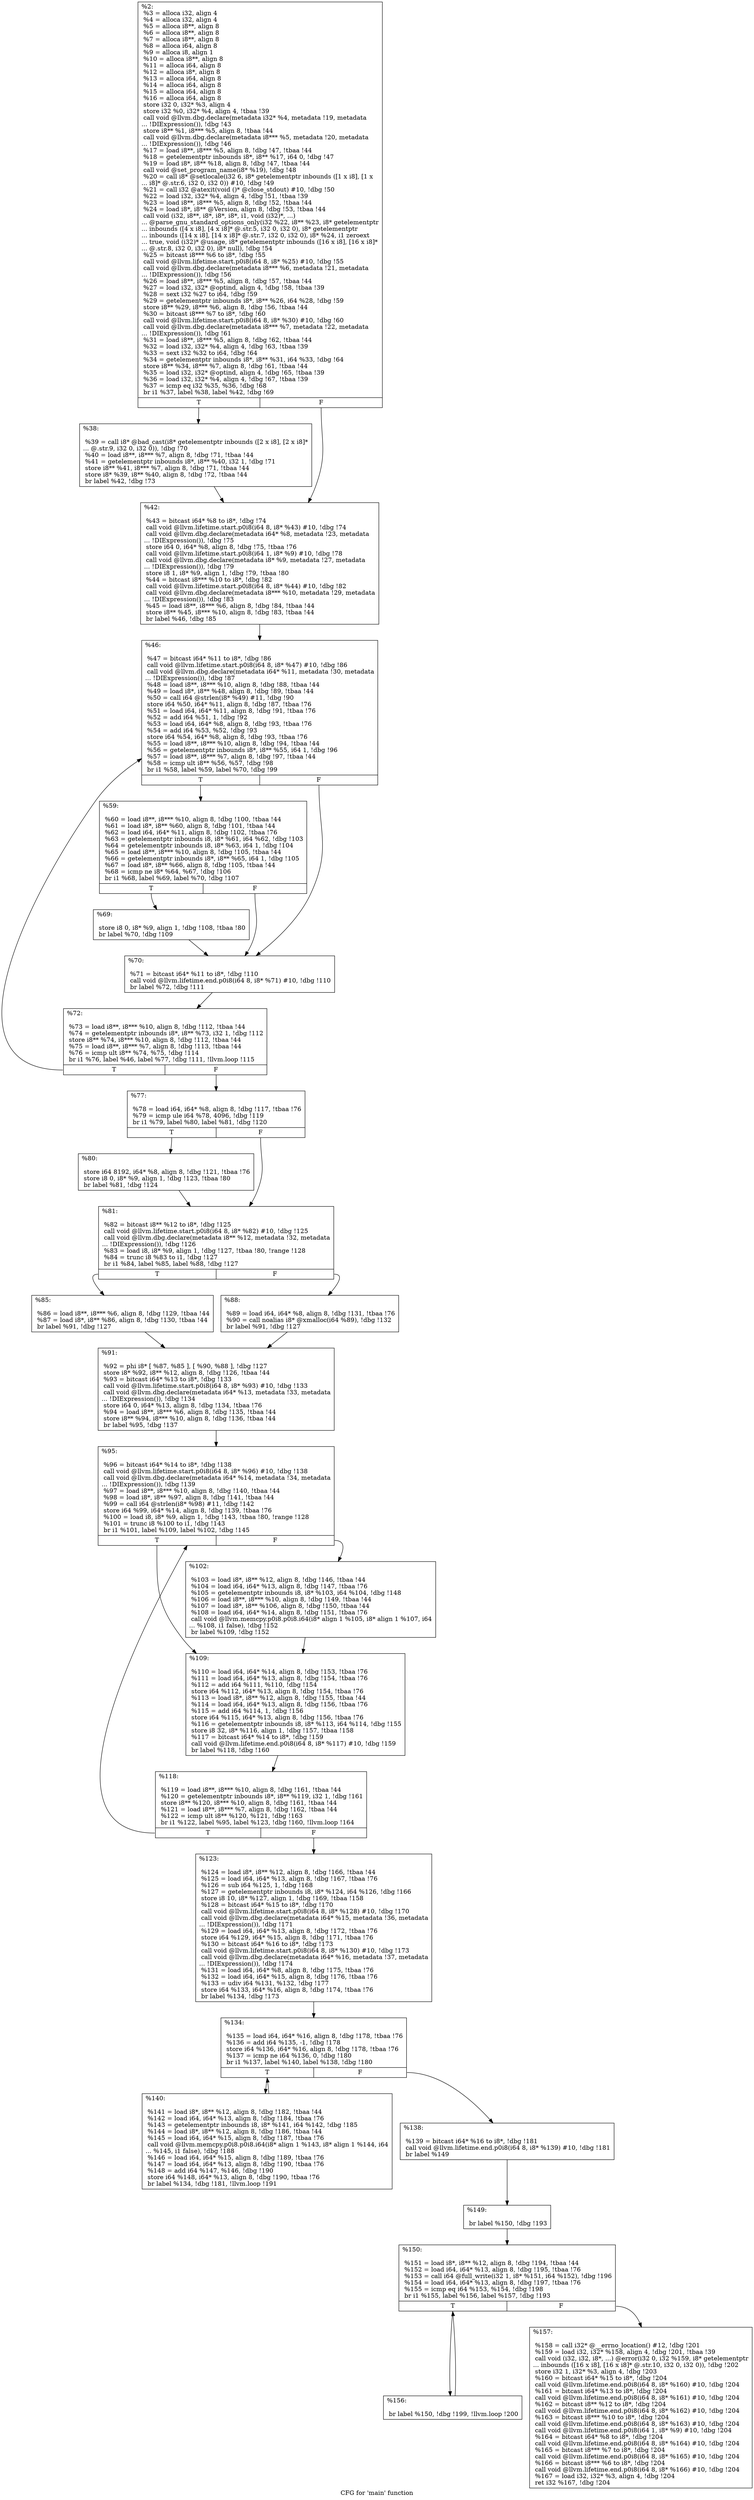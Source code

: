 digraph "CFG for 'main' function" {
	label="CFG for 'main' function";

	Node0x119d680 [shape=record,label="{%2:\l  %3 = alloca i32, align 4\l  %4 = alloca i32, align 4\l  %5 = alloca i8**, align 8\l  %6 = alloca i8**, align 8\l  %7 = alloca i8**, align 8\l  %8 = alloca i64, align 8\l  %9 = alloca i8, align 1\l  %10 = alloca i8**, align 8\l  %11 = alloca i64, align 8\l  %12 = alloca i8*, align 8\l  %13 = alloca i64, align 8\l  %14 = alloca i64, align 8\l  %15 = alloca i64, align 8\l  %16 = alloca i64, align 8\l  store i32 0, i32* %3, align 4\l  store i32 %0, i32* %4, align 4, !tbaa !39\l  call void @llvm.dbg.declare(metadata i32* %4, metadata !19, metadata\l... !DIExpression()), !dbg !43\l  store i8** %1, i8*** %5, align 8, !tbaa !44\l  call void @llvm.dbg.declare(metadata i8*** %5, metadata !20, metadata\l... !DIExpression()), !dbg !46\l  %17 = load i8**, i8*** %5, align 8, !dbg !47, !tbaa !44\l  %18 = getelementptr inbounds i8*, i8** %17, i64 0, !dbg !47\l  %19 = load i8*, i8** %18, align 8, !dbg !47, !tbaa !44\l  call void @set_program_name(i8* %19), !dbg !48\l  %20 = call i8* @setlocale(i32 6, i8* getelementptr inbounds ([1 x i8], [1 x\l... i8]* @.str.6, i32 0, i32 0)) #10, !dbg !49\l  %21 = call i32 @atexit(void ()* @close_stdout) #10, !dbg !50\l  %22 = load i32, i32* %4, align 4, !dbg !51, !tbaa !39\l  %23 = load i8**, i8*** %5, align 8, !dbg !52, !tbaa !44\l  %24 = load i8*, i8** @Version, align 8, !dbg !53, !tbaa !44\l  call void (i32, i8**, i8*, i8*, i8*, i1, void (i32)*, ...)\l... @parse_gnu_standard_options_only(i32 %22, i8** %23, i8* getelementptr\l... inbounds ([4 x i8], [4 x i8]* @.str.5, i32 0, i32 0), i8* getelementptr\l... inbounds ([14 x i8], [14 x i8]* @.str.7, i32 0, i32 0), i8* %24, i1 zeroext\l... true, void (i32)* @usage, i8* getelementptr inbounds ([16 x i8], [16 x i8]*\l... @.str.8, i32 0, i32 0), i8* null), !dbg !54\l  %25 = bitcast i8*** %6 to i8*, !dbg !55\l  call void @llvm.lifetime.start.p0i8(i64 8, i8* %25) #10, !dbg !55\l  call void @llvm.dbg.declare(metadata i8*** %6, metadata !21, metadata\l... !DIExpression()), !dbg !56\l  %26 = load i8**, i8*** %5, align 8, !dbg !57, !tbaa !44\l  %27 = load i32, i32* @optind, align 4, !dbg !58, !tbaa !39\l  %28 = sext i32 %27 to i64, !dbg !59\l  %29 = getelementptr inbounds i8*, i8** %26, i64 %28, !dbg !59\l  store i8** %29, i8*** %6, align 8, !dbg !56, !tbaa !44\l  %30 = bitcast i8*** %7 to i8*, !dbg !60\l  call void @llvm.lifetime.start.p0i8(i64 8, i8* %30) #10, !dbg !60\l  call void @llvm.dbg.declare(metadata i8*** %7, metadata !22, metadata\l... !DIExpression()), !dbg !61\l  %31 = load i8**, i8*** %5, align 8, !dbg !62, !tbaa !44\l  %32 = load i32, i32* %4, align 4, !dbg !63, !tbaa !39\l  %33 = sext i32 %32 to i64, !dbg !64\l  %34 = getelementptr inbounds i8*, i8** %31, i64 %33, !dbg !64\l  store i8** %34, i8*** %7, align 8, !dbg !61, !tbaa !44\l  %35 = load i32, i32* @optind, align 4, !dbg !65, !tbaa !39\l  %36 = load i32, i32* %4, align 4, !dbg !67, !tbaa !39\l  %37 = icmp eq i32 %35, %36, !dbg !68\l  br i1 %37, label %38, label %42, !dbg !69\l|{<s0>T|<s1>F}}"];
	Node0x119d680:s0 -> Node0x119d6d0;
	Node0x119d680:s1 -> Node0x119d720;
	Node0x119d6d0 [shape=record,label="{%38:\l\l  %39 = call i8* @bad_cast(i8* getelementptr inbounds ([2 x i8], [2 x i8]*\l... @.str.9, i32 0, i32 0)), !dbg !70\l  %40 = load i8**, i8*** %7, align 8, !dbg !71, !tbaa !44\l  %41 = getelementptr inbounds i8*, i8** %40, i32 1, !dbg !71\l  store i8** %41, i8*** %7, align 8, !dbg !71, !tbaa !44\l  store i8* %39, i8** %40, align 8, !dbg !72, !tbaa !44\l  br label %42, !dbg !73\l}"];
	Node0x119d6d0 -> Node0x119d720;
	Node0x119d720 [shape=record,label="{%42:\l\l  %43 = bitcast i64* %8 to i8*, !dbg !74\l  call void @llvm.lifetime.start.p0i8(i64 8, i8* %43) #10, !dbg !74\l  call void @llvm.dbg.declare(metadata i64* %8, metadata !23, metadata\l... !DIExpression()), !dbg !75\l  store i64 0, i64* %8, align 8, !dbg !75, !tbaa !76\l  call void @llvm.lifetime.start.p0i8(i64 1, i8* %9) #10, !dbg !78\l  call void @llvm.dbg.declare(metadata i8* %9, metadata !27, metadata\l... !DIExpression()), !dbg !79\l  store i8 1, i8* %9, align 1, !dbg !79, !tbaa !80\l  %44 = bitcast i8*** %10 to i8*, !dbg !82\l  call void @llvm.lifetime.start.p0i8(i64 8, i8* %44) #10, !dbg !82\l  call void @llvm.dbg.declare(metadata i8*** %10, metadata !29, metadata\l... !DIExpression()), !dbg !83\l  %45 = load i8**, i8*** %6, align 8, !dbg !84, !tbaa !44\l  store i8** %45, i8*** %10, align 8, !dbg !83, !tbaa !44\l  br label %46, !dbg !85\l}"];
	Node0x119d720 -> Node0x119d770;
	Node0x119d770 [shape=record,label="{%46:\l\l  %47 = bitcast i64* %11 to i8*, !dbg !86\l  call void @llvm.lifetime.start.p0i8(i64 8, i8* %47) #10, !dbg !86\l  call void @llvm.dbg.declare(metadata i64* %11, metadata !30, metadata\l... !DIExpression()), !dbg !87\l  %48 = load i8**, i8*** %10, align 8, !dbg !88, !tbaa !44\l  %49 = load i8*, i8** %48, align 8, !dbg !89, !tbaa !44\l  %50 = call i64 @strlen(i8* %49) #11, !dbg !90\l  store i64 %50, i64* %11, align 8, !dbg !87, !tbaa !76\l  %51 = load i64, i64* %11, align 8, !dbg !91, !tbaa !76\l  %52 = add i64 %51, 1, !dbg !92\l  %53 = load i64, i64* %8, align 8, !dbg !93, !tbaa !76\l  %54 = add i64 %53, %52, !dbg !93\l  store i64 %54, i64* %8, align 8, !dbg !93, !tbaa !76\l  %55 = load i8**, i8*** %10, align 8, !dbg !94, !tbaa !44\l  %56 = getelementptr inbounds i8*, i8** %55, i64 1, !dbg !96\l  %57 = load i8**, i8*** %7, align 8, !dbg !97, !tbaa !44\l  %58 = icmp ult i8** %56, %57, !dbg !98\l  br i1 %58, label %59, label %70, !dbg !99\l|{<s0>T|<s1>F}}"];
	Node0x119d770:s0 -> Node0x119d7c0;
	Node0x119d770:s1 -> Node0x119d860;
	Node0x119d7c0 [shape=record,label="{%59:\l\l  %60 = load i8**, i8*** %10, align 8, !dbg !100, !tbaa !44\l  %61 = load i8*, i8** %60, align 8, !dbg !101, !tbaa !44\l  %62 = load i64, i64* %11, align 8, !dbg !102, !tbaa !76\l  %63 = getelementptr inbounds i8, i8* %61, i64 %62, !dbg !103\l  %64 = getelementptr inbounds i8, i8* %63, i64 1, !dbg !104\l  %65 = load i8**, i8*** %10, align 8, !dbg !105, !tbaa !44\l  %66 = getelementptr inbounds i8*, i8** %65, i64 1, !dbg !105\l  %67 = load i8*, i8** %66, align 8, !dbg !105, !tbaa !44\l  %68 = icmp ne i8* %64, %67, !dbg !106\l  br i1 %68, label %69, label %70, !dbg !107\l|{<s0>T|<s1>F}}"];
	Node0x119d7c0:s0 -> Node0x119d810;
	Node0x119d7c0:s1 -> Node0x119d860;
	Node0x119d810 [shape=record,label="{%69:\l\l  store i8 0, i8* %9, align 1, !dbg !108, !tbaa !80\l  br label %70, !dbg !109\l}"];
	Node0x119d810 -> Node0x119d860;
	Node0x119d860 [shape=record,label="{%70:\l\l  %71 = bitcast i64* %11 to i8*, !dbg !110\l  call void @llvm.lifetime.end.p0i8(i64 8, i8* %71) #10, !dbg !110\l  br label %72, !dbg !111\l}"];
	Node0x119d860 -> Node0x119d8b0;
	Node0x119d8b0 [shape=record,label="{%72:\l\l  %73 = load i8**, i8*** %10, align 8, !dbg !112, !tbaa !44\l  %74 = getelementptr inbounds i8*, i8** %73, i32 1, !dbg !112\l  store i8** %74, i8*** %10, align 8, !dbg !112, !tbaa !44\l  %75 = load i8**, i8*** %7, align 8, !dbg !113, !tbaa !44\l  %76 = icmp ult i8** %74, %75, !dbg !114\l  br i1 %76, label %46, label %77, !dbg !111, !llvm.loop !115\l|{<s0>T|<s1>F}}"];
	Node0x119d8b0:s0 -> Node0x119d770;
	Node0x119d8b0:s1 -> Node0x119d900;
	Node0x119d900 [shape=record,label="{%77:\l\l  %78 = load i64, i64* %8, align 8, !dbg !117, !tbaa !76\l  %79 = icmp ule i64 %78, 4096, !dbg !119\l  br i1 %79, label %80, label %81, !dbg !120\l|{<s0>T|<s1>F}}"];
	Node0x119d900:s0 -> Node0x119d950;
	Node0x119d900:s1 -> Node0x119d9a0;
	Node0x119d950 [shape=record,label="{%80:\l\l  store i64 8192, i64* %8, align 8, !dbg !121, !tbaa !76\l  store i8 0, i8* %9, align 1, !dbg !123, !tbaa !80\l  br label %81, !dbg !124\l}"];
	Node0x119d950 -> Node0x119d9a0;
	Node0x119d9a0 [shape=record,label="{%81:\l\l  %82 = bitcast i8** %12 to i8*, !dbg !125\l  call void @llvm.lifetime.start.p0i8(i64 8, i8* %82) #10, !dbg !125\l  call void @llvm.dbg.declare(metadata i8** %12, metadata !32, metadata\l... !DIExpression()), !dbg !126\l  %83 = load i8, i8* %9, align 1, !dbg !127, !tbaa !80, !range !128\l  %84 = trunc i8 %83 to i1, !dbg !127\l  br i1 %84, label %85, label %88, !dbg !127\l|{<s0>T|<s1>F}}"];
	Node0x119d9a0:s0 -> Node0x119d9f0;
	Node0x119d9a0:s1 -> Node0x119da40;
	Node0x119d9f0 [shape=record,label="{%85:\l\l  %86 = load i8**, i8*** %6, align 8, !dbg !129, !tbaa !44\l  %87 = load i8*, i8** %86, align 8, !dbg !130, !tbaa !44\l  br label %91, !dbg !127\l}"];
	Node0x119d9f0 -> Node0x119da90;
	Node0x119da40 [shape=record,label="{%88:\l\l  %89 = load i64, i64* %8, align 8, !dbg !131, !tbaa !76\l  %90 = call noalias i8* @xmalloc(i64 %89), !dbg !132\l  br label %91, !dbg !127\l}"];
	Node0x119da40 -> Node0x119da90;
	Node0x119da90 [shape=record,label="{%91:\l\l  %92 = phi i8* [ %87, %85 ], [ %90, %88 ], !dbg !127\l  store i8* %92, i8** %12, align 8, !dbg !126, !tbaa !44\l  %93 = bitcast i64* %13 to i8*, !dbg !133\l  call void @llvm.lifetime.start.p0i8(i64 8, i8* %93) #10, !dbg !133\l  call void @llvm.dbg.declare(metadata i64* %13, metadata !33, metadata\l... !DIExpression()), !dbg !134\l  store i64 0, i64* %13, align 8, !dbg !134, !tbaa !76\l  %94 = load i8**, i8*** %6, align 8, !dbg !135, !tbaa !44\l  store i8** %94, i8*** %10, align 8, !dbg !136, !tbaa !44\l  br label %95, !dbg !137\l}"];
	Node0x119da90 -> Node0x119dae0;
	Node0x119dae0 [shape=record,label="{%95:\l\l  %96 = bitcast i64* %14 to i8*, !dbg !138\l  call void @llvm.lifetime.start.p0i8(i64 8, i8* %96) #10, !dbg !138\l  call void @llvm.dbg.declare(metadata i64* %14, metadata !34, metadata\l... !DIExpression()), !dbg !139\l  %97 = load i8**, i8*** %10, align 8, !dbg !140, !tbaa !44\l  %98 = load i8*, i8** %97, align 8, !dbg !141, !tbaa !44\l  %99 = call i64 @strlen(i8* %98) #11, !dbg !142\l  store i64 %99, i64* %14, align 8, !dbg !139, !tbaa !76\l  %100 = load i8, i8* %9, align 1, !dbg !143, !tbaa !80, !range !128\l  %101 = trunc i8 %100 to i1, !dbg !143\l  br i1 %101, label %109, label %102, !dbg !145\l|{<s0>T|<s1>F}}"];
	Node0x119dae0:s0 -> Node0x119db80;
	Node0x119dae0:s1 -> Node0x119db30;
	Node0x119db30 [shape=record,label="{%102:\l\l  %103 = load i8*, i8** %12, align 8, !dbg !146, !tbaa !44\l  %104 = load i64, i64* %13, align 8, !dbg !147, !tbaa !76\l  %105 = getelementptr inbounds i8, i8* %103, i64 %104, !dbg !148\l  %106 = load i8**, i8*** %10, align 8, !dbg !149, !tbaa !44\l  %107 = load i8*, i8** %106, align 8, !dbg !150, !tbaa !44\l  %108 = load i64, i64* %14, align 8, !dbg !151, !tbaa !76\l  call void @llvm.memcpy.p0i8.p0i8.i64(i8* align 1 %105, i8* align 1 %107, i64\l... %108, i1 false), !dbg !152\l  br label %109, !dbg !152\l}"];
	Node0x119db30 -> Node0x119db80;
	Node0x119db80 [shape=record,label="{%109:\l\l  %110 = load i64, i64* %14, align 8, !dbg !153, !tbaa !76\l  %111 = load i64, i64* %13, align 8, !dbg !154, !tbaa !76\l  %112 = add i64 %111, %110, !dbg !154\l  store i64 %112, i64* %13, align 8, !dbg !154, !tbaa !76\l  %113 = load i8*, i8** %12, align 8, !dbg !155, !tbaa !44\l  %114 = load i64, i64* %13, align 8, !dbg !156, !tbaa !76\l  %115 = add i64 %114, 1, !dbg !156\l  store i64 %115, i64* %13, align 8, !dbg !156, !tbaa !76\l  %116 = getelementptr inbounds i8, i8* %113, i64 %114, !dbg !155\l  store i8 32, i8* %116, align 1, !dbg !157, !tbaa !158\l  %117 = bitcast i64* %14 to i8*, !dbg !159\l  call void @llvm.lifetime.end.p0i8(i64 8, i8* %117) #10, !dbg !159\l  br label %118, !dbg !160\l}"];
	Node0x119db80 -> Node0x119dbd0;
	Node0x119dbd0 [shape=record,label="{%118:\l\l  %119 = load i8**, i8*** %10, align 8, !dbg !161, !tbaa !44\l  %120 = getelementptr inbounds i8*, i8** %119, i32 1, !dbg !161\l  store i8** %120, i8*** %10, align 8, !dbg !161, !tbaa !44\l  %121 = load i8**, i8*** %7, align 8, !dbg !162, !tbaa !44\l  %122 = icmp ult i8** %120, %121, !dbg !163\l  br i1 %122, label %95, label %123, !dbg !160, !llvm.loop !164\l|{<s0>T|<s1>F}}"];
	Node0x119dbd0:s0 -> Node0x119dae0;
	Node0x119dbd0:s1 -> Node0x119dc20;
	Node0x119dc20 [shape=record,label="{%123:\l\l  %124 = load i8*, i8** %12, align 8, !dbg !166, !tbaa !44\l  %125 = load i64, i64* %13, align 8, !dbg !167, !tbaa !76\l  %126 = sub i64 %125, 1, !dbg !168\l  %127 = getelementptr inbounds i8, i8* %124, i64 %126, !dbg !166\l  store i8 10, i8* %127, align 1, !dbg !169, !tbaa !158\l  %128 = bitcast i64* %15 to i8*, !dbg !170\l  call void @llvm.lifetime.start.p0i8(i64 8, i8* %128) #10, !dbg !170\l  call void @llvm.dbg.declare(metadata i64* %15, metadata !36, metadata\l... !DIExpression()), !dbg !171\l  %129 = load i64, i64* %13, align 8, !dbg !172, !tbaa !76\l  store i64 %129, i64* %15, align 8, !dbg !171, !tbaa !76\l  %130 = bitcast i64* %16 to i8*, !dbg !173\l  call void @llvm.lifetime.start.p0i8(i64 8, i8* %130) #10, !dbg !173\l  call void @llvm.dbg.declare(metadata i64* %16, metadata !37, metadata\l... !DIExpression()), !dbg !174\l  %131 = load i64, i64* %8, align 8, !dbg !175, !tbaa !76\l  %132 = load i64, i64* %15, align 8, !dbg !176, !tbaa !76\l  %133 = udiv i64 %131, %132, !dbg !177\l  store i64 %133, i64* %16, align 8, !dbg !174, !tbaa !76\l  br label %134, !dbg !173\l}"];
	Node0x119dc20 -> Node0x119dc70;
	Node0x119dc70 [shape=record,label="{%134:\l\l  %135 = load i64, i64* %16, align 8, !dbg !178, !tbaa !76\l  %136 = add i64 %135, -1, !dbg !178\l  store i64 %136, i64* %16, align 8, !dbg !178, !tbaa !76\l  %137 = icmp ne i64 %136, 0, !dbg !180\l  br i1 %137, label %140, label %138, !dbg !180\l|{<s0>T|<s1>F}}"];
	Node0x119dc70:s0 -> Node0x119dd10;
	Node0x119dc70:s1 -> Node0x119dcc0;
	Node0x119dcc0 [shape=record,label="{%138:\l\l  %139 = bitcast i64* %16 to i8*, !dbg !181\l  call void @llvm.lifetime.end.p0i8(i64 8, i8* %139) #10, !dbg !181\l  br label %149\l}"];
	Node0x119dcc0 -> Node0x119dd60;
	Node0x119dd10 [shape=record,label="{%140:\l\l  %141 = load i8*, i8** %12, align 8, !dbg !182, !tbaa !44\l  %142 = load i64, i64* %13, align 8, !dbg !184, !tbaa !76\l  %143 = getelementptr inbounds i8, i8* %141, i64 %142, !dbg !185\l  %144 = load i8*, i8** %12, align 8, !dbg !186, !tbaa !44\l  %145 = load i64, i64* %15, align 8, !dbg !187, !tbaa !76\l  call void @llvm.memcpy.p0i8.p0i8.i64(i8* align 1 %143, i8* align 1 %144, i64\l... %145, i1 false), !dbg !188\l  %146 = load i64, i64* %15, align 8, !dbg !189, !tbaa !76\l  %147 = load i64, i64* %13, align 8, !dbg !190, !tbaa !76\l  %148 = add i64 %147, %146, !dbg !190\l  store i64 %148, i64* %13, align 8, !dbg !190, !tbaa !76\l  br label %134, !dbg !181, !llvm.loop !191\l}"];
	Node0x119dd10 -> Node0x119dc70;
	Node0x119dd60 [shape=record,label="{%149:\l\l  br label %150, !dbg !193\l}"];
	Node0x119dd60 -> Node0x119ddb0;
	Node0x119ddb0 [shape=record,label="{%150:\l\l  %151 = load i8*, i8** %12, align 8, !dbg !194, !tbaa !44\l  %152 = load i64, i64* %13, align 8, !dbg !195, !tbaa !76\l  %153 = call i64 @full_write(i32 1, i8* %151, i64 %152), !dbg !196\l  %154 = load i64, i64* %13, align 8, !dbg !197, !tbaa !76\l  %155 = icmp eq i64 %153, %154, !dbg !198\l  br i1 %155, label %156, label %157, !dbg !193\l|{<s0>T|<s1>F}}"];
	Node0x119ddb0:s0 -> Node0x119de00;
	Node0x119ddb0:s1 -> Node0x119de50;
	Node0x119de00 [shape=record,label="{%156:\l\l  br label %150, !dbg !199, !llvm.loop !200\l}"];
	Node0x119de00 -> Node0x119ddb0;
	Node0x119de50 [shape=record,label="{%157:\l\l  %158 = call i32* @__errno_location() #12, !dbg !201\l  %159 = load i32, i32* %158, align 4, !dbg !201, !tbaa !39\l  call void (i32, i32, i8*, ...) @error(i32 0, i32 %159, i8* getelementptr\l... inbounds ([16 x i8], [16 x i8]* @.str.10, i32 0, i32 0)), !dbg !202\l  store i32 1, i32* %3, align 4, !dbg !203\l  %160 = bitcast i64* %15 to i8*, !dbg !204\l  call void @llvm.lifetime.end.p0i8(i64 8, i8* %160) #10, !dbg !204\l  %161 = bitcast i64* %13 to i8*, !dbg !204\l  call void @llvm.lifetime.end.p0i8(i64 8, i8* %161) #10, !dbg !204\l  %162 = bitcast i8** %12 to i8*, !dbg !204\l  call void @llvm.lifetime.end.p0i8(i64 8, i8* %162) #10, !dbg !204\l  %163 = bitcast i8*** %10 to i8*, !dbg !204\l  call void @llvm.lifetime.end.p0i8(i64 8, i8* %163) #10, !dbg !204\l  call void @llvm.lifetime.end.p0i8(i64 1, i8* %9) #10, !dbg !204\l  %164 = bitcast i64* %8 to i8*, !dbg !204\l  call void @llvm.lifetime.end.p0i8(i64 8, i8* %164) #10, !dbg !204\l  %165 = bitcast i8*** %7 to i8*, !dbg !204\l  call void @llvm.lifetime.end.p0i8(i64 8, i8* %165) #10, !dbg !204\l  %166 = bitcast i8*** %6 to i8*, !dbg !204\l  call void @llvm.lifetime.end.p0i8(i64 8, i8* %166) #10, !dbg !204\l  %167 = load i32, i32* %3, align 4, !dbg !204\l  ret i32 %167, !dbg !204\l}"];
}
